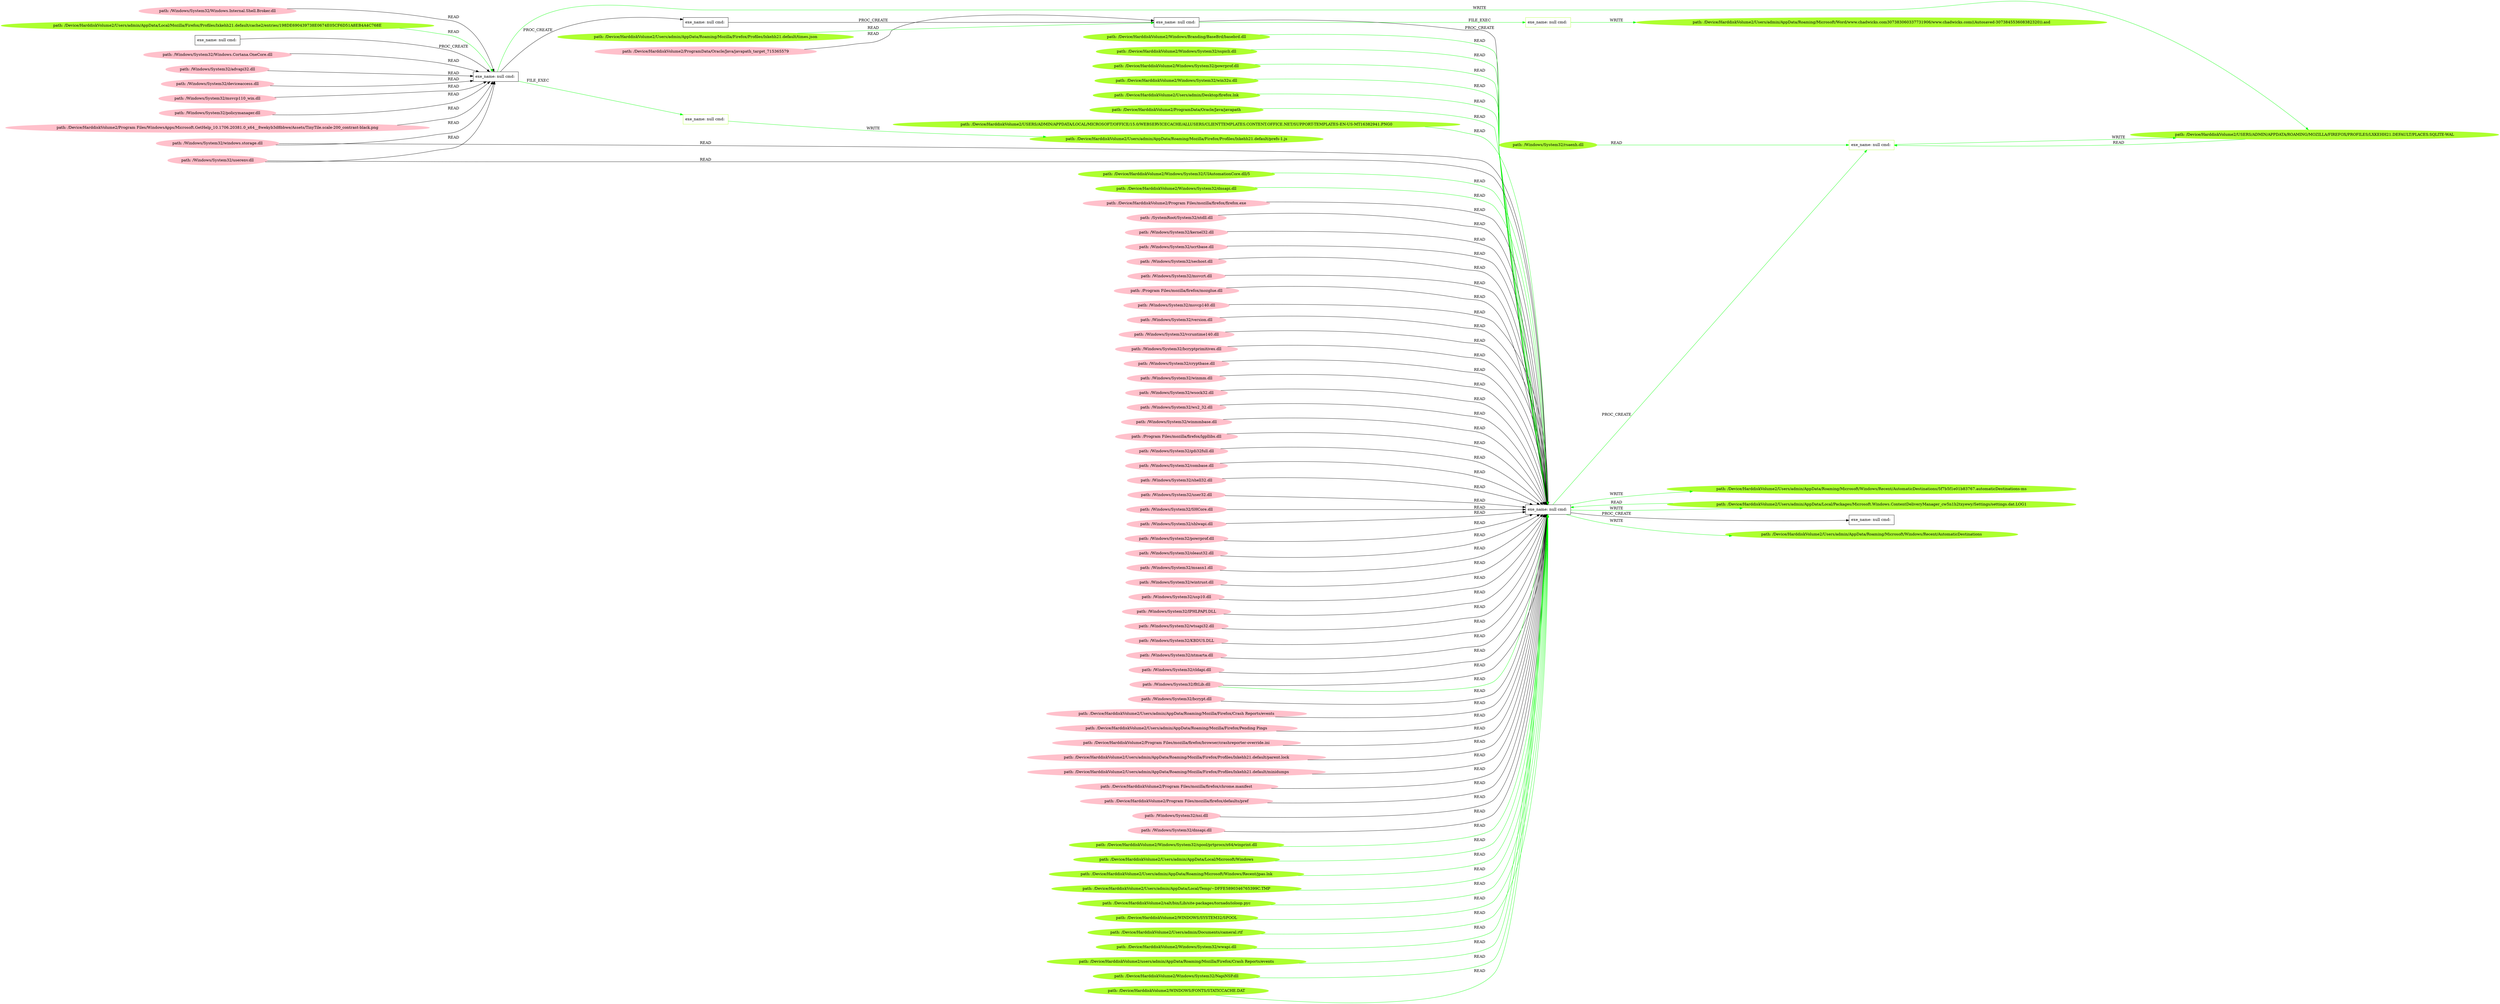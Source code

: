 digraph {
	rankdir=LR
	11 [label="exe_name: null cmd: " color=black shape=box style=solid]
	98 [label="exe_name: null cmd: " color=greenyellow shape=box style=solid]
	11 -> 98 [label=FILE_EXEC color=green]
	37 [label="exe_name: null cmd: " color=black shape=box style=solid]
	103 [label="exe_name: null cmd: " color=greenyellow shape=box style=solid]
	37 -> 103 [label=FILE_EXEC color=green]
	112 [label="path: /Device/HarddiskVolume2/Windows/Branding/BaseBrd/basebrd.dll" color=greenyellow shape=oval style=filled]
	0 [label="exe_name: null cmd: " color=black shape=box style=solid]
	112 -> 0 [label=READ color=green]
	131 [label="path: /Device/HarddiskVolume2/Users/admin/AppData/Local/Packages/Microsoft.Windows.ContentDeliveryManager_cw5n1h2txyewy/Settings/settings.dat.LOG1" color=greenyellow shape=oval style=filled]
	0 [label="exe_name: null cmd: " color=black shape=box style=solid]
	131 -> 0 [label=READ color=green]
	0 [label="exe_name: null cmd: " color=black shape=box style=solid]
	131 [label="path: /Device/HarddiskVolume2/Users/admin/AppData/Local/Packages/Microsoft.Windows.ContentDeliveryManager_cw5n1h2txyewy/Settings/settings.dat.LOG1" color=greenyellow shape=oval style=filled]
	0 -> 131 [label=WRITE color=green]
	110 [label="path: /Device/HarddiskVolume2/Windows/System32/sspicli.dll" color=greenyellow shape=oval style=filled]
	0 [label="exe_name: null cmd: " color=black shape=box style=solid]
	110 -> 0 [label=READ color=green]
	117 [label="path: /Device/HarddiskVolume2/Windows/System32/powrprof.dll" color=greenyellow shape=oval style=filled]
	0 [label="exe_name: null cmd: " color=black shape=box style=solid]
	117 -> 0 [label=READ color=green]
	133 [label="path: /Device/HarddiskVolume2/Windows/System32/win32u.dll" color=greenyellow shape=oval style=filled]
	0 [label="exe_name: null cmd: " color=black shape=box style=solid]
	133 -> 0 [label=READ color=green]
	130 [label="path: /Device/HarddiskVolume2/Users/admin/Desktop/firefox.lnk" color=greenyellow shape=oval style=filled]
	0 [label="exe_name: null cmd: " color=black shape=box style=solid]
	130 -> 0 [label=READ color=green]
	107 [label="path: /Device/HarddiskVolume2/ProgramData/Oracle/Java/javapath" color=greenyellow shape=oval style=filled]
	0 [label="exe_name: null cmd: " color=black shape=box style=solid]
	107 -> 0 [label=READ color=green]
	126 [label="path: /Device/HarddiskVolume2/USERS/ADMIN/APPDATA/LOCAL/MICROSOFT/OFFICE/15.0/WEBSERVICECACHE/ALLUSERS/CLIENTTEMPLATES.CONTENT.OFFICE.NET/SUPPORT-TEMPLATES-EN-US-MT16382941.PNG0" color=greenyellow shape=oval style=filled]
	0 [label="exe_name: null cmd: " color=black shape=box style=solid]
	126 -> 0 [label=READ color=green]
	13 [label="exe_name: null cmd: " color=black shape=box style=solid]
	11 [label="exe_name: null cmd: " color=black shape=box style=solid]
	13 -> 11 [label=PROC_CREATE color=black]
	34 [label="path: /Windows/System32/Windows.Cortana.OneCore.dll" color=pink shape=oval style=filled]
	11 [label="exe_name: null cmd: " color=black shape=box style=solid]
	34 -> 11 [label=READ color=black]
	90 [label="path: /Windows/System32/advapi32.dll" color=pink shape=oval style=filled]
	11 [label="exe_name: null cmd: " color=black shape=box style=solid]
	90 -> 11 [label=READ color=black]
	95 [label="path: /Windows/System32/windows.storage.dll" color=pink shape=oval style=filled]
	11 [label="exe_name: null cmd: " color=black shape=box style=solid]
	95 -> 11 [label=READ color=black]
	60 [label="path: /Windows/System32/deviceaccess.dll" color=pink shape=oval style=filled]
	11 [label="exe_name: null cmd: " color=black shape=box style=solid]
	60 -> 11 [label=READ color=black]
	54 [label="path: /Windows/System32/msvcp110_win.dll" color=pink shape=oval style=filled]
	11 [label="exe_name: null cmd: " color=black shape=box style=solid]
	54 -> 11 [label=READ color=black]
	36 [label="path: /Windows/System32/policymanager.dll" color=pink shape=oval style=filled]
	11 [label="exe_name: null cmd: " color=black shape=box style=solid]
	36 -> 11 [label=READ color=black]
	31 [label="path: /Device/HarddiskVolume2/Program Files/WindowsApps/Microsoft.GetHelp_10.1706.20381.0_x64__8wekyb3d8bbwe/Assets/TinyTile.scale-200_contrast-black.png" color=pink shape=oval style=filled]
	11 [label="exe_name: null cmd: " color=black shape=box style=solid]
	31 -> 11 [label=READ color=black]
	55 [label="path: /Windows/System32/Windows.Internal.Shell.Broker.dll" color=pink shape=oval style=filled]
	11 [label="exe_name: null cmd: " color=black shape=box style=solid]
	55 -> 11 [label=READ color=black]
	91 [label="path: /Windows/System32/userenv.dll" color=pink shape=oval style=filled]
	11 [label="exe_name: null cmd: " color=black shape=box style=solid]
	91 -> 11 [label=READ color=black]
	11 [label="exe_name: null cmd: " color=black shape=box style=solid]
	80 [label="exe_name: null cmd: " color=black shape=box style=solid]
	11 -> 80 [label=PROC_CREATE color=black]
	80 [label="exe_name: null cmd: " color=black shape=box style=solid]
	37 [label="exe_name: null cmd: " color=black shape=box style=solid]
	80 -> 37 [label=PROC_CREATE color=black]
	6 [label="path: /Device/HarddiskVolume2/ProgramData/Oracle/Java/javapath_target_715365579" color=pink shape=oval style=filled]
	37 [label="exe_name: null cmd: " color=black shape=box style=solid]
	6 -> 37 [label=READ color=black]
	37 [label="exe_name: null cmd: " color=black shape=box style=solid]
	0 [label="exe_name: null cmd: " color=black shape=box style=solid]
	37 -> 0 [label=PROC_CREATE color=black]
	3 [label="path: /Device/HarddiskVolume2/Program Files/mozilla/firefox/firefox.exe" color=pink shape=oval style=filled]
	0 [label="exe_name: null cmd: " color=black shape=box style=solid]
	3 -> 0 [label=READ color=black]
	71 [label="path: /SystemRoot/System32/ntdll.dll" color=pink shape=oval style=filled]
	0 [label="exe_name: null cmd: " color=black shape=box style=solid]
	71 -> 0 [label=READ color=black]
	84 [label="path: /Windows/System32/kernel32.dll" color=pink shape=oval style=filled]
	0 [label="exe_name: null cmd: " color=black shape=box style=solid]
	84 -> 0 [label=READ color=black]
	45 [label="path: /Windows/System32/ucrtbase.dll" color=pink shape=oval style=filled]
	0 [label="exe_name: null cmd: " color=black shape=box style=solid]
	45 -> 0 [label=READ color=black]
	58 [label="path: /Windows/System32/sechost.dll" color=pink shape=oval style=filled]
	0 [label="exe_name: null cmd: " color=black shape=box style=solid]
	58 -> 0 [label=READ color=black]
	20 [label="path: /Windows/System32/msvcrt.dll" color=pink shape=oval style=filled]
	0 [label="exe_name: null cmd: " color=black shape=box style=solid]
	20 -> 0 [label=READ color=black]
	35 [label="path: /Program Files/mozilla/firefox/mozglue.dll" color=pink shape=oval style=filled]
	0 [label="exe_name: null cmd: " color=black shape=box style=solid]
	35 -> 0 [label=READ color=black]
	88 [label="path: /Windows/System32/msvcp140.dll" color=pink shape=oval style=filled]
	0 [label="exe_name: null cmd: " color=black shape=box style=solid]
	88 -> 0 [label=READ color=black]
	28 [label="path: /Windows/System32/version.dll" color=pink shape=oval style=filled]
	0 [label="exe_name: null cmd: " color=black shape=box style=solid]
	28 -> 0 [label=READ color=black]
	81 [label="path: /Windows/System32/vcruntime140.dll" color=pink shape=oval style=filled]
	0 [label="exe_name: null cmd: " color=black shape=box style=solid]
	81 -> 0 [label=READ color=black]
	44 [label="path: /Windows/System32/bcryptprimitives.dll" color=pink shape=oval style=filled]
	0 [label="exe_name: null cmd: " color=black shape=box style=solid]
	44 -> 0 [label=READ color=black]
	17 [label="path: /Windows/System32/cryptbase.dll" color=pink shape=oval style=filled]
	0 [label="exe_name: null cmd: " color=black shape=box style=solid]
	17 -> 0 [label=READ color=black]
	47 [label="path: /Windows/System32/winmm.dll" color=pink shape=oval style=filled]
	0 [label="exe_name: null cmd: " color=black shape=box style=solid]
	47 -> 0 [label=READ color=black]
	65 [label="path: /Windows/System32/wsock32.dll" color=pink shape=oval style=filled]
	0 [label="exe_name: null cmd: " color=black shape=box style=solid]
	65 -> 0 [label=READ color=black]
	24 [label="path: /Windows/System32/ws2_32.dll" color=pink shape=oval style=filled]
	0 [label="exe_name: null cmd: " color=black shape=box style=solid]
	24 -> 0 [label=READ color=black]
	87 [label="path: /Windows/System32/winmmbase.dll" color=pink shape=oval style=filled]
	0 [label="exe_name: null cmd: " color=black shape=box style=solid]
	87 -> 0 [label=READ color=black]
	39 [label="path: /Program Files/mozilla/firefox/lgpllibs.dll" color=pink shape=oval style=filled]
	0 [label="exe_name: null cmd: " color=black shape=box style=solid]
	39 -> 0 [label=READ color=black]
	48 [label="path: /Windows/System32/gdi32full.dll" color=pink shape=oval style=filled]
	0 [label="exe_name: null cmd: " color=black shape=box style=solid]
	48 -> 0 [label=READ color=black]
	52 [label="path: /Windows/System32/combase.dll" color=pink shape=oval style=filled]
	0 [label="exe_name: null cmd: " color=black shape=box style=solid]
	52 -> 0 [label=READ color=black]
	16 [label="path: /Windows/System32/shell32.dll" color=pink shape=oval style=filled]
	0 [label="exe_name: null cmd: " color=black shape=box style=solid]
	16 -> 0 [label=READ color=black]
	33 [label="path: /Windows/System32/user32.dll" color=pink shape=oval style=filled]
	0 [label="exe_name: null cmd: " color=black shape=box style=solid]
	33 -> 0 [label=READ color=black]
	41 [label="path: /Windows/System32/SHCore.dll" color=pink shape=oval style=filled]
	0 [label="exe_name: null cmd: " color=black shape=box style=solid]
	41 -> 0 [label=READ color=black]
	61 [label="path: /Windows/System32/shlwapi.dll" color=pink shape=oval style=filled]
	0 [label="exe_name: null cmd: " color=black shape=box style=solid]
	61 -> 0 [label=READ color=black]
	70 [label="path: /Windows/System32/powrprof.dll" color=pink shape=oval style=filled]
	0 [label="exe_name: null cmd: " color=black shape=box style=solid]
	70 -> 0 [label=READ color=black]
	95 [label="path: /Windows/System32/windows.storage.dll" color=pink shape=oval style=filled]
	0 [label="exe_name: null cmd: " color=black shape=box style=solid]
	95 -> 0 [label=READ color=black]
	50 [label="path: /Windows/System32/oleaut32.dll" color=pink shape=oval style=filled]
	0 [label="exe_name: null cmd: " color=black shape=box style=solid]
	50 -> 0 [label=READ color=black]
	8 [label="path: /Windows/System32/msasn1.dll" color=pink shape=oval style=filled]
	0 [label="exe_name: null cmd: " color=black shape=box style=solid]
	8 -> 0 [label=READ color=black]
	40 [label="path: /Windows/System32/wintrust.dll" color=pink shape=oval style=filled]
	0 [label="exe_name: null cmd: " color=black shape=box style=solid]
	40 -> 0 [label=READ color=black]
	68 [label="path: /Windows/System32/usp10.dll" color=pink shape=oval style=filled]
	0 [label="exe_name: null cmd: " color=black shape=box style=solid]
	68 -> 0 [label=READ color=black]
	21 [label="path: /Windows/System32/IPHLPAPI.DLL" color=pink shape=oval style=filled]
	0 [label="exe_name: null cmd: " color=black shape=box style=solid]
	21 -> 0 [label=READ color=black]
	27 [label="path: /Windows/System32/wtsapi32.dll" color=pink shape=oval style=filled]
	0 [label="exe_name: null cmd: " color=black shape=box style=solid]
	27 -> 0 [label=READ color=black]
	91 [label="path: /Windows/System32/userenv.dll" color=pink shape=oval style=filled]
	0 [label="exe_name: null cmd: " color=black shape=box style=solid]
	91 -> 0 [label=READ color=black]
	14 [label="path: /Windows/System32/KBDUS.DLL" color=pink shape=oval style=filled]
	0 [label="exe_name: null cmd: " color=black shape=box style=solid]
	14 -> 0 [label=READ color=black]
	4 [label="path: /Windows/System32/ntmarta.dll" color=pink shape=oval style=filled]
	0 [label="exe_name: null cmd: " color=black shape=box style=solid]
	4 -> 0 [label=READ color=black]
	18 [label="path: /Windows/System32/cldapi.dll" color=pink shape=oval style=filled]
	0 [label="exe_name: null cmd: " color=black shape=box style=solid]
	18 -> 0 [label=READ color=black]
	10 [label="path: /Windows/System32/fltLib.dll" color=pink shape=oval style=filled]
	0 [label="exe_name: null cmd: " color=black shape=box style=solid]
	10 -> 0 [label=READ color=black]
	76 [label="path: /Windows/System32/bcrypt.dll" color=pink shape=oval style=filled]
	0 [label="exe_name: null cmd: " color=black shape=box style=solid]
	76 -> 0 [label=READ color=black]
	86 [label="path: /Device/HarddiskVolume2/Users/admin/AppData/Roaming/Mozilla/Firefox/Crash Reports/events" color=pink shape=oval style=filled]
	0 [label="exe_name: null cmd: " color=black shape=box style=solid]
	86 -> 0 [label=READ color=black]
	78 [label="path: /Device/HarddiskVolume2/Users/admin/AppData/Roaming/Mozilla/Firefox/Pending Pings" color=pink shape=oval style=filled]
	0 [label="exe_name: null cmd: " color=black shape=box style=solid]
	78 -> 0 [label=READ color=black]
	69 [label="path: /Device/HarddiskVolume2/Program Files/mozilla/firefox/browser/crashreporter-override.ini" color=pink shape=oval style=filled]
	0 [label="exe_name: null cmd: " color=black shape=box style=solid]
	69 -> 0 [label=READ color=black]
	49 [label="path: /Device/HarddiskVolume2/Users/admin/AppData/Roaming/Mozilla/Firefox/Profiles/lxkehh21.default/parent.lock" color=pink shape=oval style=filled]
	0 [label="exe_name: null cmd: " color=black shape=box style=solid]
	49 -> 0 [label=READ color=black]
	2 [label="path: /Device/HarddiskVolume2/Users/admin/AppData/Roaming/Mozilla/Firefox/Profiles/lxkehh21.default/minidumps" color=pink shape=oval style=filled]
	0 [label="exe_name: null cmd: " color=black shape=box style=solid]
	2 -> 0 [label=READ color=black]
	29 [label="path: /Device/HarddiskVolume2/Program Files/mozilla/firefox/chrome.manifest" color=pink shape=oval style=filled]
	0 [label="exe_name: null cmd: " color=black shape=box style=solid]
	29 -> 0 [label=READ color=black]
	57 [label="path: /Device/HarddiskVolume2/Program Files/mozilla/firefox/defaults/pref" color=pink shape=oval style=filled]
	0 [label="exe_name: null cmd: " color=black shape=box style=solid]
	57 -> 0 [label=READ color=black]
	51 [label="path: /Windows/System32/nsi.dll" color=pink shape=oval style=filled]
	0 [label="exe_name: null cmd: " color=black shape=box style=solid]
	51 -> 0 [label=READ color=black]
	43 [label="path: /Windows/System32/dnsapi.dll" color=pink shape=oval style=filled]
	0 [label="exe_name: null cmd: " color=black shape=box style=solid]
	43 -> 0 [label=READ color=black]
	0 [label="exe_name: null cmd: " color=black shape=box style=solid]
	1 [label="exe_name: null cmd: " color=black shape=box style=solid]
	0 -> 1 [label=PROC_CREATE color=black]
	109 [label="path: /Device/HarddiskVolume2/Windows/System32/spool/prtprocs/x64/winprint.dll" color=greenyellow shape=oval style=filled]
	0 [label="exe_name: null cmd: " color=black shape=box style=solid]
	109 -> 0 [label=READ color=green]
	0 [label="exe_name: null cmd: " color=black shape=box style=solid]
	122 [label="exe_name: null cmd: " color=greenyellow shape=box style=solid]
	0 -> 122 [label=PROC_CREATE color=green]
	101 [label="path: /Device/HarddiskVolume2/USERS/ADMIN/APPDATA/ROAMING/MOZILLA/FIREFOX/PROFILES/LXKEHH21.DEFAULT/PLACES.SQLITE-WAL" color=greenyellow shape=oval style=filled]
	122 [label="exe_name: null cmd: " color=greenyellow shape=box style=solid]
	101 -> 122 [label=READ color=green]
	124 [label="path: /Windows/System32/rsaenh.dll" color=greenyellow shape=oval style=filled]
	122 [label="exe_name: null cmd: " color=greenyellow shape=box style=solid]
	124 -> 122 [label=READ color=green]
	122 [label="exe_name: null cmd: " color=greenyellow shape=box style=solid]
	101 [label="path: /Device/HarddiskVolume2/USERS/ADMIN/APPDATA/ROAMING/MOZILLA/FIREFOX/PROFILES/LXKEHH21.DEFAULT/PLACES.SQLITE-WAL" color=greenyellow shape=oval style=filled]
	122 -> 101 [label=WRITE color=green]
	102 [label="path: /Device/HarddiskVolume2/Users/admin/AppData/Roaming/Mozilla/Firefox/Profiles/lxkehh21.default/times.json" color=greenyellow shape=oval style=filled]
	37 [label="exe_name: null cmd: " color=black shape=box style=solid]
	102 -> 37 [label=READ color=green]
	105 [label="path: /Device/HarddiskVolume2/Users/admin/AppData/Local/Microsoft/Windows" color=greenyellow shape=oval style=filled]
	0 [label="exe_name: null cmd: " color=black shape=box style=solid]
	105 -> 0 [label=READ color=green]
	127 [label="path: /Device/HarddiskVolume2/Users/admin/AppData/Roaming/Microsoft/Windows/Recent/jpas.lnk" color=greenyellow shape=oval style=filled]
	0 [label="exe_name: null cmd: " color=black shape=box style=solid]
	127 -> 0 [label=READ color=green]
	119 [label="path: /Device/HarddiskVolume2/Users/admin/AppData/Local/Temp/~DFFE5890346765399C.TMP" color=greenyellow shape=oval style=filled]
	0 [label="exe_name: null cmd: " color=black shape=box style=solid]
	119 -> 0 [label=READ color=green]
	113 [label="path: /Device/HarddiskVolume2/salt/bin/Lib/site-packages/tornado/ioloop.pyc" color=greenyellow shape=oval style=filled]
	0 [label="exe_name: null cmd: " color=black shape=box style=solid]
	113 -> 0 [label=READ color=green]
	115 [label="path: /Device/HarddiskVolume2/WINDOWS/SYSTEM32/SPOOL" color=greenyellow shape=oval style=filled]
	0 [label="exe_name: null cmd: " color=black shape=box style=solid]
	115 -> 0 [label=READ color=green]
	98 [label="exe_name: null cmd: " color=greenyellow shape=box style=solid]
	99 [label="path: /Device/HarddiskVolume2/Users/admin/AppData/Roaming/Mozilla/Firefox/Profiles/lxkehh21.default/prefs-1.js" color=greenyellow shape=oval style=filled]
	98 -> 99 [label=WRITE color=green]
	10 [label="path: /Windows/System32/fltLib.dll" color=pink shape=oval style=filled]
	0 [label="exe_name: null cmd: " color=black shape=box style=solid]
	10 -> 0 [label=READ color=green]
	116 [label="path: /Device/HarddiskVolume2/Users/admin/Documents/cameral.rtf" color=greenyellow shape=oval style=filled]
	0 [label="exe_name: null cmd: " color=black shape=box style=solid]
	116 -> 0 [label=READ color=green]
	11 [label="exe_name: null cmd: " color=black shape=box style=solid]
	101 [label="path: /Device/HarddiskVolume2/USERS/ADMIN/APPDATA/ROAMING/MOZILLA/FIREFOX/PROFILES/LXKEHH21.DEFAULT/PLACES.SQLITE-WAL" color=greenyellow shape=oval style=filled]
	11 -> 101 [label=WRITE color=green]
	103 [label="exe_name: null cmd: " color=greenyellow shape=box style=solid]
	104 [label="path: /Device/HarddiskVolume2/Users/admin/AppData/Roaming/Microsoft/Word/www.chadwicks.com307383060337731906/www.chadwicks.com((Autosaved-307384553608382320)).asd" color=greenyellow shape=oval style=filled]
	103 -> 104 [label=WRITE color=green]
	114 [label="path: /Device/HarddiskVolume2/Windows/System32/wwapi.dll" color=greenyellow shape=oval style=filled]
	0 [label="exe_name: null cmd: " color=black shape=box style=solid]
	114 -> 0 [label=READ color=green]
	106 [label="path: /Device/HarddiskVolume2/users/admin/AppData/Roaming/Mozilla/Firefox/Crash Reports/events" color=greenyellow shape=oval style=filled]
	0 [label="exe_name: null cmd: " color=black shape=box style=solid]
	106 -> 0 [label=READ color=green]
	129 [label="path: /Device/HarddiskVolume2/Windows/System32/NapiNSP.dll" color=greenyellow shape=oval style=filled]
	0 [label="exe_name: null cmd: " color=black shape=box style=solid]
	129 -> 0 [label=READ color=green]
	121 [label="path: /Device/HarddiskVolume2/WINDOWS/FONTS/STATICCACHE.DAT" color=greenyellow shape=oval style=filled]
	0 [label="exe_name: null cmd: " color=black shape=box style=solid]
	121 -> 0 [label=READ color=green]
	0 [label="exe_name: null cmd: " color=black shape=box style=solid]
	120 [label="path: /Device/HarddiskVolume2/Users/admin/AppData/Roaming/Microsoft/Windows/Recent/AutomaticDestinations" color=greenyellow shape=oval style=filled]
	0 -> 120 [label=WRITE color=green]
	0 [label="exe_name: null cmd: " color=black shape=box style=solid]
	108 [label="path: /Device/HarddiskVolume2/Users/admin/AppData/Roaming/Microsoft/Windows/Recent/AutomaticDestinations/5f7b5f1e01b83767.automaticDestinations-ms" color=greenyellow shape=oval style=filled]
	0 -> 108 [label=WRITE color=green]
	118 [label="path: /Device/HarddiskVolume2/Windows/System32/UIAutomationCore.dll/5" color=greenyellow shape=oval style=filled]
	0 [label="exe_name: null cmd: " color=black shape=box style=solid]
	118 -> 0 [label=READ color=green]
	100 [label="path: /Device/HarddiskVolume2/Users/admin/AppData/Local/Mozilla/Firefox/Profiles/lxkehh21.default/cache2/entries/198DE690439738E0674E05CF6D51A8EB4A4C768E" color=greenyellow shape=oval style=filled]
	11 [label="exe_name: null cmd: " color=black shape=box style=solid]
	100 -> 11 [label=READ color=green]
	128 [label="path: /Device/HarddiskVolume2/Windows/System32/dnsapi.dll" color=greenyellow shape=oval style=filled]
	0 [label="exe_name: null cmd: " color=black shape=box style=solid]
	128 -> 0 [label=READ color=green]
}
